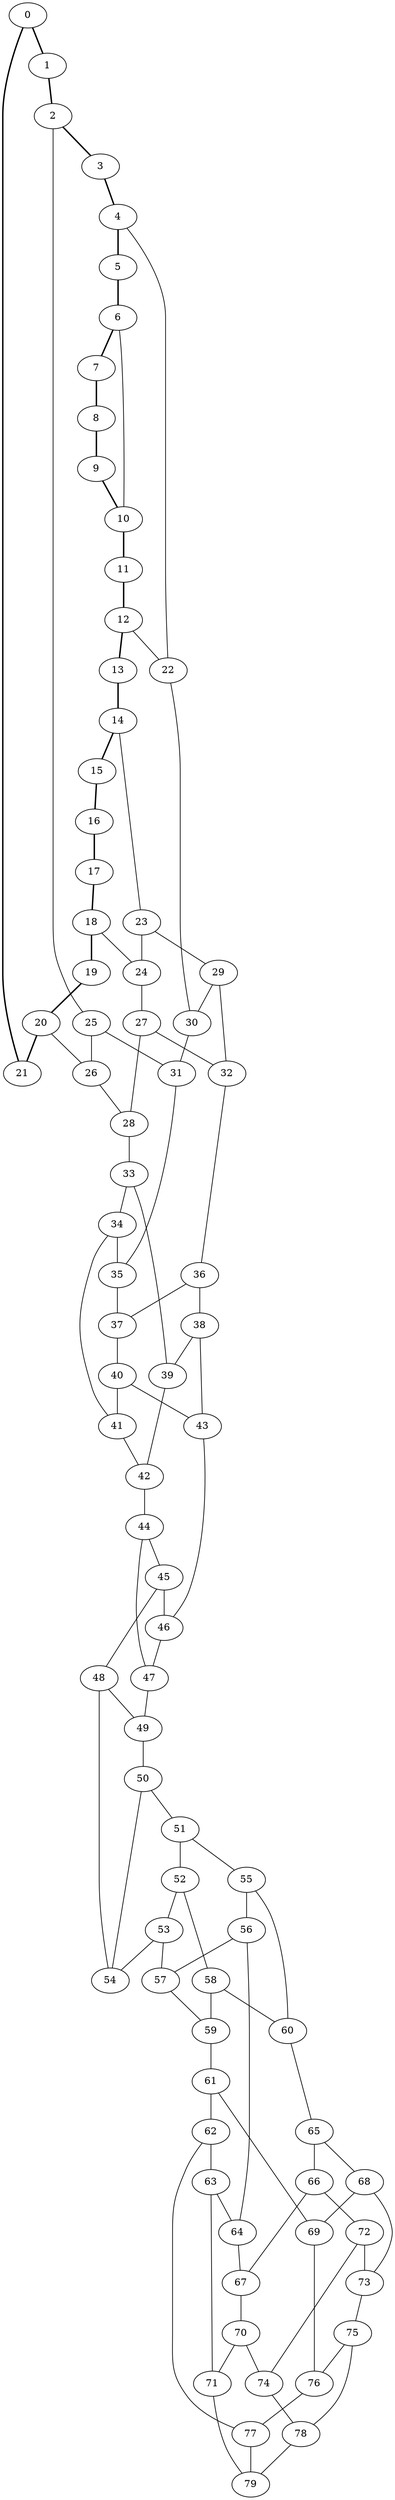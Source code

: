 graph G {
0 [ pos = " 8.94,0.00!" ];
0 -- 1[style=bold];
0 -- 21[style=bold];
1 [ pos = " 8.58,2.52!" ];
1 -- 2[style=bold];
2 [ pos = " 7.52,4.84!" ];
2 -- 3[style=bold];
2 -- 25;
3 [ pos = " 5.86,6.76!" ];
3 -- 4[style=bold];
4 [ pos = " 3.72,8.14!" ];
4 -- 5[style=bold];
4 -- 22;
5 [ pos = " 1.27,8.85!" ];
5 -- 6[style=bold];
6 [ pos = " -1.27,8.85!" ];
6 -- 7[style=bold];
6 -- 10;
7 [ pos = " -3.72,8.14!" ];
7 -- 8[style=bold];
8 [ pos = " -5.86,6.76!" ];
8 -- 9[style=bold];
9 [ pos = " -7.52,4.84!" ];
9 -- 10[style=bold];
10 [ pos = " -8.58,2.52!" ];
10 -- 11[style=bold];
11 [ pos = " -8.94,0.00!" ];
11 -- 12[style=bold];
12 [ pos = " -8.58,-2.52!" ];
12 -- 13[style=bold];
12 -- 22;
13 [ pos = " -7.52,-4.84!" ];
13 -- 14[style=bold];
14 [ pos = " -5.86,-6.76!" ];
14 -- 15[style=bold];
14 -- 23;
15 [ pos = " -3.72,-8.14!" ];
15 -- 16[style=bold];
16 [ pos = " -1.27,-8.85!" ];
16 -- 17[style=bold];
17 [ pos = " 1.27,-8.85!" ];
17 -- 18[style=bold];
18 [ pos = " 3.72,-8.14!" ];
18 -- 19[style=bold];
18 -- 24;
19 [ pos = " 5.86,-6.76!" ];
19 -- 20[style=bold];
20 [ pos = " 7.52,-4.84!" ];
20 -- 21[style=bold];
20 -- 26;
21 [ pos = " 8.58,-2.52!" ];
22 -- 30;
23 -- 24;
23 -- 29;
24 -- 27;
25 -- 26;
25 -- 31;
26 -- 28;
27 -- 28;
27 -- 32;
28 -- 33;
29 -- 30;
29 -- 32;
30 -- 31;
31 -- 35;
32 -- 36;
33 -- 34;
33 -- 39;
34 -- 35;
34 -- 41;
35 -- 37;
36 -- 37;
36 -- 38;
37 -- 40;
38 -- 39;
38 -- 43;
39 -- 42;
40 -- 41;
40 -- 43;
41 -- 42;
42 -- 44;
43 -- 46;
44 -- 45;
44 -- 47;
45 -- 46;
45 -- 48;
46 -- 47;
47 -- 49;
48 -- 49;
48 -- 54;
49 -- 50;
50 -- 51;
50 -- 54;
51 -- 52;
51 -- 55;
52 -- 53;
52 -- 58;
53 -- 54;
53 -- 57;
55 -- 56;
55 -- 60;
56 -- 57;
56 -- 64;
57 -- 59;
58 -- 59;
58 -- 60;
59 -- 61;
60 -- 65;
61 -- 62;
61 -- 69;
62 -- 63;
62 -- 77;
63 -- 64;
63 -- 71;
64 -- 67;
65 -- 66;
65 -- 68;
66 -- 67;
66 -- 72;
67 -- 70;
68 -- 69;
68 -- 73;
69 -- 76;
70 -- 71;
70 -- 74;
71 -- 79;
72 -- 73;
72 -- 74;
73 -- 75;
74 -- 78;
75 -- 76;
75 -- 78;
76 -- 77;
77 -- 79;
78 -- 79;
}
